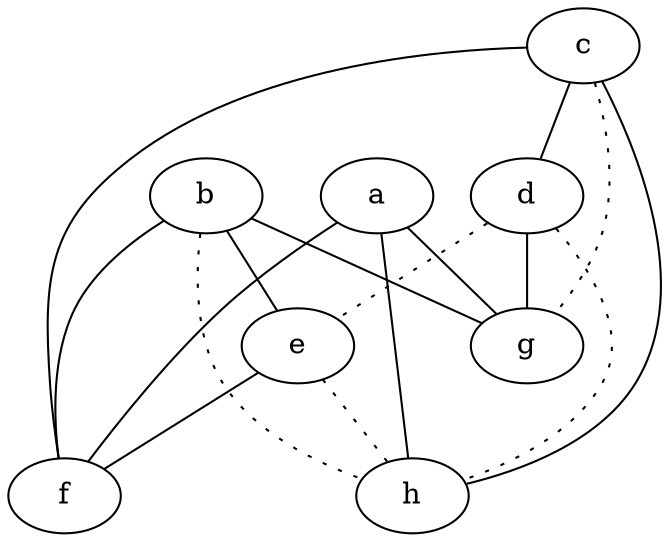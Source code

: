 graph {
a -- f;
a -- g;
a -- h;
b -- e;
b -- f;
b -- g;
b -- h [style=dotted];
c -- d;
c -- f;
c -- g [style=dotted];
c -- h;
d -- e [style=dotted];
d -- g;
d -- h [style=dotted];
e -- f;
e -- h [style=dotted];
}
